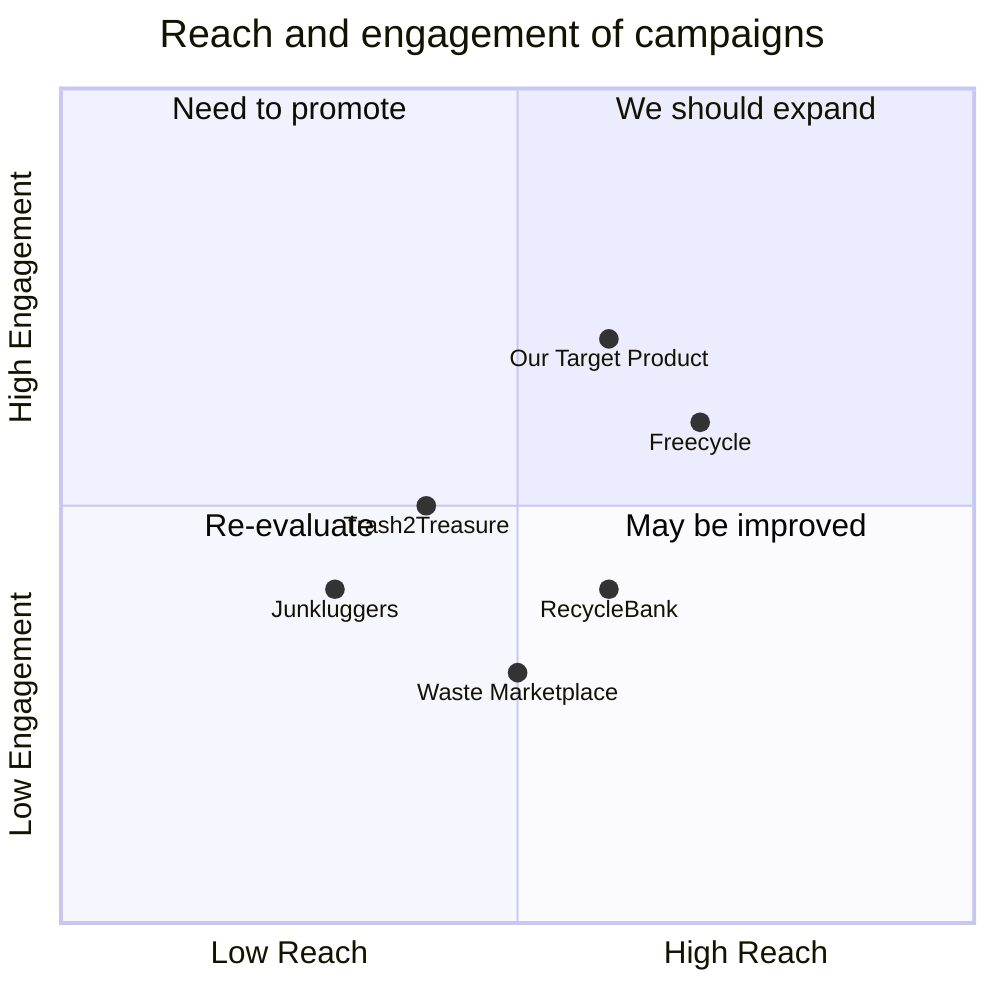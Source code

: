 quadrantChart
    title Reach and engagement of campaigns
    x-axis Low Reach --> High Reach
    y-axis Low Engagement --> High Engagement
    quadrant-1 We should expand
    quadrant-2 Need to promote
    quadrant-3 Re-evaluate
    quadrant-4 May be improved
    "Trash2Treasure": [0.4, 0.5]
    "RecycleBank": [0.6, 0.4]
    "Freecycle": [0.7, 0.6]
    "Waste Marketplace": [0.5, 0.3]
    "Junkluggers": [0.3, 0.4]
    "Our Target Product": [0.6, 0.7]